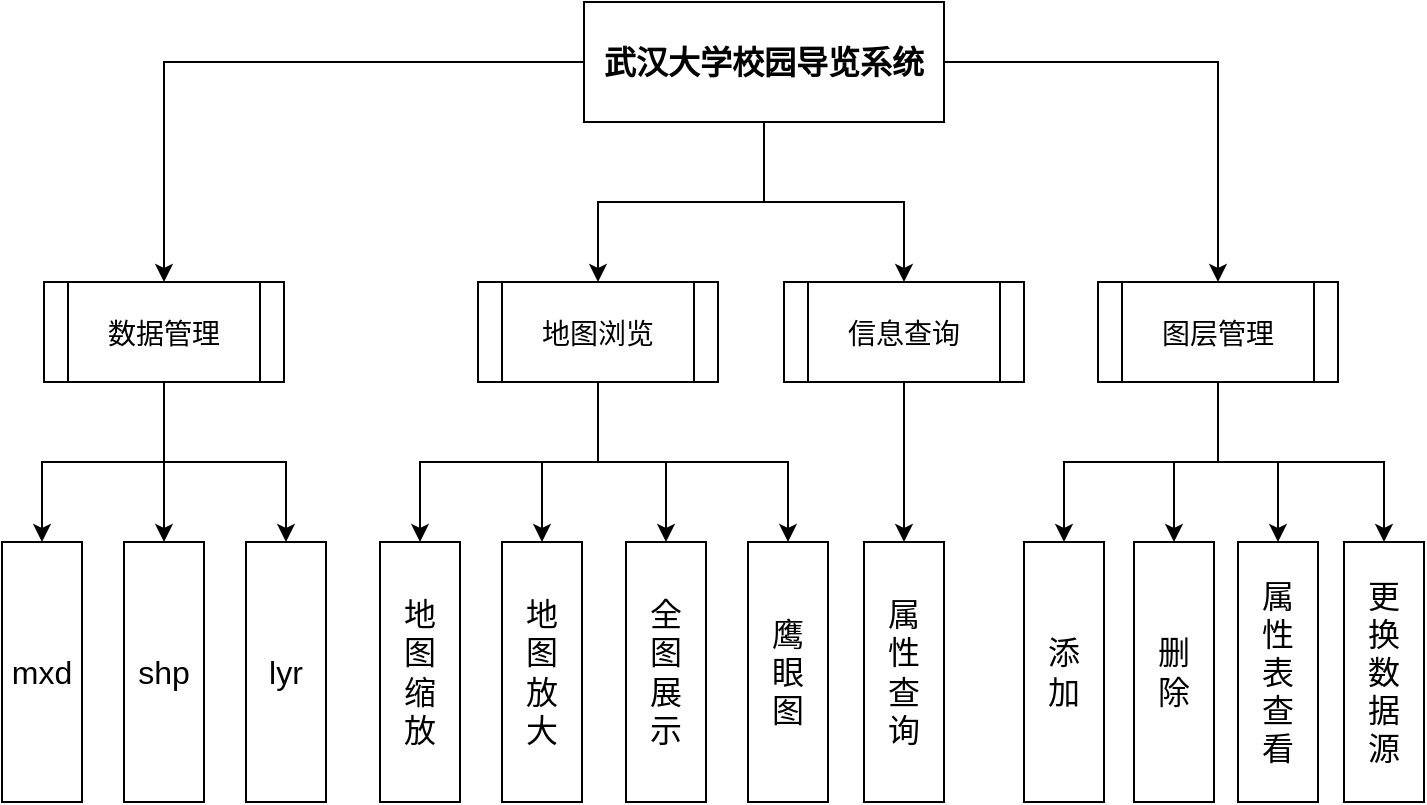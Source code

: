 <mxfile version="13.10.6" type="github">
  <diagram id="yhKzklLa5L4SvI3uxZxp" name="Page-1">
    <mxGraphModel dx="1038" dy="499" grid="1" gridSize="10" guides="1" tooltips="1" connect="1" arrows="1" fold="1" page="1" pageScale="1" pageWidth="827" pageHeight="1169" math="0" shadow="0">
      <root>
        <mxCell id="0" />
        <mxCell id="1" parent="0" />
        <mxCell id="RW-8qwHfe2J_Tjm3vchA-3" value="" style="edgeStyle=orthogonalEdgeStyle;rounded=0;orthogonalLoop=1;jettySize=auto;html=1;fontSize=16;" parent="1" source="RW-8qwHfe2J_Tjm3vchA-1" target="RW-8qwHfe2J_Tjm3vchA-2" edge="1">
          <mxGeometry relative="1" as="geometry" />
        </mxCell>
        <mxCell id="RW-8qwHfe2J_Tjm3vchA-9" style="edgeStyle=orthogonalEdgeStyle;rounded=0;orthogonalLoop=1;jettySize=auto;html=1;fontSize=16;" parent="1" source="RW-8qwHfe2J_Tjm3vchA-1" target="RW-8qwHfe2J_Tjm3vchA-4" edge="1">
          <mxGeometry relative="1" as="geometry" />
        </mxCell>
        <mxCell id="RW-8qwHfe2J_Tjm3vchA-10" style="edgeStyle=orthogonalEdgeStyle;rounded=0;orthogonalLoop=1;jettySize=auto;html=1;fontSize=16;" parent="1" source="RW-8qwHfe2J_Tjm3vchA-1" target="RW-8qwHfe2J_Tjm3vchA-5" edge="1">
          <mxGeometry relative="1" as="geometry" />
        </mxCell>
        <mxCell id="RW-8qwHfe2J_Tjm3vchA-11" style="edgeStyle=orthogonalEdgeStyle;rounded=0;orthogonalLoop=1;jettySize=auto;html=1;fontSize=16;" parent="1" source="RW-8qwHfe2J_Tjm3vchA-1" target="RW-8qwHfe2J_Tjm3vchA-6" edge="1">
          <mxGeometry relative="1" as="geometry" />
        </mxCell>
        <mxCell id="RW-8qwHfe2J_Tjm3vchA-1" value="武汉大学校园导览系统" style="rounded=0;whiteSpace=wrap;html=1;fontSize=16;fontStyle=1" parent="1" vertex="1">
          <mxGeometry x="542" y="80" width="180" height="60" as="geometry" />
        </mxCell>
        <mxCell id="RW-8qwHfe2J_Tjm3vchA-19" style="edgeStyle=orthogonalEdgeStyle;rounded=0;orthogonalLoop=1;jettySize=auto;html=1;entryX=0.5;entryY=0;entryDx=0;entryDy=0;fontSize=16;" parent="1" source="RW-8qwHfe2J_Tjm3vchA-2" target="RW-8qwHfe2J_Tjm3vchA-16" edge="1">
          <mxGeometry relative="1" as="geometry" />
        </mxCell>
        <mxCell id="RW-8qwHfe2J_Tjm3vchA-21" style="edgeStyle=orthogonalEdgeStyle;rounded=0;orthogonalLoop=1;jettySize=auto;html=1;entryX=0.5;entryY=0;entryDx=0;entryDy=0;fontSize=16;" parent="1" source="RW-8qwHfe2J_Tjm3vchA-2" target="RW-8qwHfe2J_Tjm3vchA-17" edge="1">
          <mxGeometry relative="1" as="geometry" />
        </mxCell>
        <mxCell id="RW-8qwHfe2J_Tjm3vchA-22" style="edgeStyle=orthogonalEdgeStyle;rounded=0;orthogonalLoop=1;jettySize=auto;html=1;entryX=0.5;entryY=0;entryDx=0;entryDy=0;fontSize=16;" parent="1" source="RW-8qwHfe2J_Tjm3vchA-2" target="RW-8qwHfe2J_Tjm3vchA-15" edge="1">
          <mxGeometry relative="1" as="geometry" />
        </mxCell>
        <mxCell id="RW-8qwHfe2J_Tjm3vchA-2" value="&lt;span style=&quot;font-weight: normal&quot;&gt;&lt;font style=&quot;font-size: 14px&quot;&gt;数据管理&lt;/font&gt;&lt;/span&gt;" style="shape=process;whiteSpace=wrap;html=1;backgroundOutline=1;rounded=0;fontSize=16;fontStyle=1;flipH=1;" parent="1" vertex="1">
          <mxGeometry x="272" y="220" width="120" height="50" as="geometry" />
        </mxCell>
        <mxCell id="RW-8qwHfe2J_Tjm3vchA-29" style="edgeStyle=orthogonalEdgeStyle;rounded=0;orthogonalLoop=1;jettySize=auto;html=1;entryX=0.5;entryY=0;entryDx=0;entryDy=0;fontSize=16;exitX=0.5;exitY=1;exitDx=0;exitDy=0;" parent="1" source="RW-8qwHfe2J_Tjm3vchA-4" target="RW-8qwHfe2J_Tjm3vchA-26" edge="1">
          <mxGeometry relative="1" as="geometry" />
        </mxCell>
        <mxCell id="RW-8qwHfe2J_Tjm3vchA-30" style="edgeStyle=orthogonalEdgeStyle;rounded=0;orthogonalLoop=1;jettySize=auto;html=1;entryX=0.5;entryY=0;entryDx=0;entryDy=0;fontSize=16;" parent="1" source="RW-8qwHfe2J_Tjm3vchA-4" target="RW-8qwHfe2J_Tjm3vchA-25" edge="1">
          <mxGeometry relative="1" as="geometry" />
        </mxCell>
        <mxCell id="RW-8qwHfe2J_Tjm3vchA-31" style="edgeStyle=orthogonalEdgeStyle;rounded=0;orthogonalLoop=1;jettySize=auto;html=1;entryX=0.5;entryY=0;entryDx=0;entryDy=0;fontSize=16;" parent="1" source="RW-8qwHfe2J_Tjm3vchA-4" target="RW-8qwHfe2J_Tjm3vchA-24" edge="1">
          <mxGeometry relative="1" as="geometry" />
        </mxCell>
        <mxCell id="RW-8qwHfe2J_Tjm3vchA-32" style="edgeStyle=orthogonalEdgeStyle;rounded=0;orthogonalLoop=1;jettySize=auto;html=1;entryX=0.5;entryY=0;entryDx=0;entryDy=0;fontSize=16;exitX=0.5;exitY=1;exitDx=0;exitDy=0;" parent="1" source="RW-8qwHfe2J_Tjm3vchA-4" target="RW-8qwHfe2J_Tjm3vchA-23" edge="1">
          <mxGeometry relative="1" as="geometry" />
        </mxCell>
        <mxCell id="RW-8qwHfe2J_Tjm3vchA-4" value="&lt;span style=&quot;font-weight: normal&quot;&gt;&lt;font style=&quot;font-size: 14px&quot;&gt;地图浏览&lt;/font&gt;&lt;/span&gt;" style="shape=process;whiteSpace=wrap;html=1;backgroundOutline=1;rounded=0;fontSize=16;fontStyle=1;flipH=1;" parent="1" vertex="1">
          <mxGeometry x="489" y="220" width="120" height="50" as="geometry" />
        </mxCell>
        <mxCell id="RW-8qwHfe2J_Tjm3vchA-36" style="edgeStyle=orthogonalEdgeStyle;rounded=0;orthogonalLoop=1;jettySize=auto;html=1;entryX=0.5;entryY=0;entryDx=0;entryDy=0;fontSize=16;" parent="1" source="RW-8qwHfe2J_Tjm3vchA-5" target="RW-8qwHfe2J_Tjm3vchA-33" edge="1">
          <mxGeometry relative="1" as="geometry" />
        </mxCell>
        <mxCell id="RW-8qwHfe2J_Tjm3vchA-5" value="&lt;span style=&quot;font-weight: normal&quot;&gt;&lt;font style=&quot;font-size: 14px&quot;&gt;信息查询&lt;/font&gt;&lt;/span&gt;" style="shape=process;whiteSpace=wrap;html=1;backgroundOutline=1;rounded=0;fontSize=16;fontStyle=1;flipH=1;" parent="1" vertex="1">
          <mxGeometry x="642" y="220" width="120" height="50" as="geometry" />
        </mxCell>
        <mxCell id="RW-8qwHfe2J_Tjm3vchA-43" style="edgeStyle=orthogonalEdgeStyle;rounded=0;orthogonalLoop=1;jettySize=auto;html=1;entryX=0.5;entryY=0;entryDx=0;entryDy=0;fontSize=16;" parent="1" source="RW-8qwHfe2J_Tjm3vchA-6" target="RW-8qwHfe2J_Tjm3vchA-39" edge="1">
          <mxGeometry relative="1" as="geometry" />
        </mxCell>
        <mxCell id="RW-8qwHfe2J_Tjm3vchA-44" style="edgeStyle=orthogonalEdgeStyle;rounded=0;orthogonalLoop=1;jettySize=auto;html=1;entryX=0.5;entryY=0;entryDx=0;entryDy=0;fontSize=16;" parent="1" source="RW-8qwHfe2J_Tjm3vchA-6" target="RW-8qwHfe2J_Tjm3vchA-40" edge="1">
          <mxGeometry relative="1" as="geometry" />
        </mxCell>
        <mxCell id="RW-8qwHfe2J_Tjm3vchA-45" style="edgeStyle=orthogonalEdgeStyle;rounded=0;orthogonalLoop=1;jettySize=auto;html=1;entryX=0.5;entryY=0;entryDx=0;entryDy=0;fontSize=16;" parent="1" source="RW-8qwHfe2J_Tjm3vchA-6" target="RW-8qwHfe2J_Tjm3vchA-41" edge="1">
          <mxGeometry relative="1" as="geometry" />
        </mxCell>
        <mxCell id="RW-8qwHfe2J_Tjm3vchA-46" style="edgeStyle=orthogonalEdgeStyle;rounded=0;orthogonalLoop=1;jettySize=auto;html=1;entryX=0.5;entryY=0;entryDx=0;entryDy=0;fontSize=16;exitX=0.5;exitY=1;exitDx=0;exitDy=0;" parent="1" source="RW-8qwHfe2J_Tjm3vchA-6" target="RW-8qwHfe2J_Tjm3vchA-42" edge="1">
          <mxGeometry relative="1" as="geometry" />
        </mxCell>
        <mxCell id="RW-8qwHfe2J_Tjm3vchA-6" value="&lt;span style=&quot;font-weight: normal&quot;&gt;&lt;font style=&quot;font-size: 14px&quot;&gt;图层管理&lt;/font&gt;&lt;/span&gt;" style="shape=process;whiteSpace=wrap;html=1;backgroundOutline=1;rounded=0;fontSize=16;fontStyle=1;flipH=1;" parent="1" vertex="1">
          <mxGeometry x="799" y="220" width="120" height="50" as="geometry" />
        </mxCell>
        <mxCell id="RW-8qwHfe2J_Tjm3vchA-15" value="mxd" style="rounded=0;whiteSpace=wrap;html=1;fontSize=16;" parent="1" vertex="1">
          <mxGeometry x="251" y="350" width="40" height="130" as="geometry" />
        </mxCell>
        <mxCell id="RW-8qwHfe2J_Tjm3vchA-16" value="shp" style="rounded=0;whiteSpace=wrap;html=1;fontSize=16;" parent="1" vertex="1">
          <mxGeometry x="312" y="350" width="40" height="130" as="geometry" />
        </mxCell>
        <mxCell id="RW-8qwHfe2J_Tjm3vchA-17" value="lyr" style="rounded=0;whiteSpace=wrap;html=1;fontSize=16;" parent="1" vertex="1">
          <mxGeometry x="373" y="350" width="40" height="130" as="geometry" />
        </mxCell>
        <mxCell id="RW-8qwHfe2J_Tjm3vchA-23" value="地&lt;br&gt;图&lt;br&gt;缩&lt;br&gt;放" style="rounded=0;whiteSpace=wrap;html=1;fontSize=16;" parent="1" vertex="1">
          <mxGeometry x="440" y="350" width="40" height="130" as="geometry" />
        </mxCell>
        <mxCell id="RW-8qwHfe2J_Tjm3vchA-24" value="地&lt;br&gt;图&lt;br&gt;放&lt;br&gt;大" style="rounded=0;whiteSpace=wrap;html=1;fontSize=16;" parent="1" vertex="1">
          <mxGeometry x="501" y="350" width="40" height="130" as="geometry" />
        </mxCell>
        <mxCell id="RW-8qwHfe2J_Tjm3vchA-25" value="全&lt;br&gt;图&lt;br&gt;展&lt;br&gt;示" style="rounded=0;whiteSpace=wrap;html=1;fontSize=16;" parent="1" vertex="1">
          <mxGeometry x="563" y="350" width="40" height="130" as="geometry" />
        </mxCell>
        <mxCell id="RW-8qwHfe2J_Tjm3vchA-26" value="鹰&lt;br&gt;眼&lt;br&gt;图" style="rounded=0;whiteSpace=wrap;html=1;fontSize=16;" parent="1" vertex="1">
          <mxGeometry x="624" y="350" width="40" height="130" as="geometry" />
        </mxCell>
        <mxCell id="RW-8qwHfe2J_Tjm3vchA-33" value="属&lt;br&gt;性&lt;br&gt;查&lt;br&gt;询" style="rounded=0;whiteSpace=wrap;html=1;fontSize=16;" parent="1" vertex="1">
          <mxGeometry x="682" y="350" width="40" height="130" as="geometry" />
        </mxCell>
        <mxCell id="RW-8qwHfe2J_Tjm3vchA-39" value="添&lt;br&gt;加" style="rounded=0;whiteSpace=wrap;html=1;fontSize=16;" parent="1" vertex="1">
          <mxGeometry x="762" y="350" width="40" height="130" as="geometry" />
        </mxCell>
        <mxCell id="RW-8qwHfe2J_Tjm3vchA-40" value="删&lt;br&gt;除" style="rounded=0;whiteSpace=wrap;html=1;fontSize=16;" parent="1" vertex="1">
          <mxGeometry x="817" y="350" width="40" height="130" as="geometry" />
        </mxCell>
        <mxCell id="RW-8qwHfe2J_Tjm3vchA-41" value="属&lt;br&gt;性&lt;br&gt;表&lt;br&gt;查&lt;br&gt;看" style="rounded=0;whiteSpace=wrap;html=1;fontSize=16;" parent="1" vertex="1">
          <mxGeometry x="869" y="350" width="40" height="130" as="geometry" />
        </mxCell>
        <mxCell id="RW-8qwHfe2J_Tjm3vchA-42" value="更&lt;br&gt;换&lt;br&gt;数&lt;br&gt;据&lt;br&gt;源" style="rounded=0;whiteSpace=wrap;html=1;fontSize=16;" parent="1" vertex="1">
          <mxGeometry x="922" y="350" width="40" height="130" as="geometry" />
        </mxCell>
      </root>
    </mxGraphModel>
  </diagram>
</mxfile>
